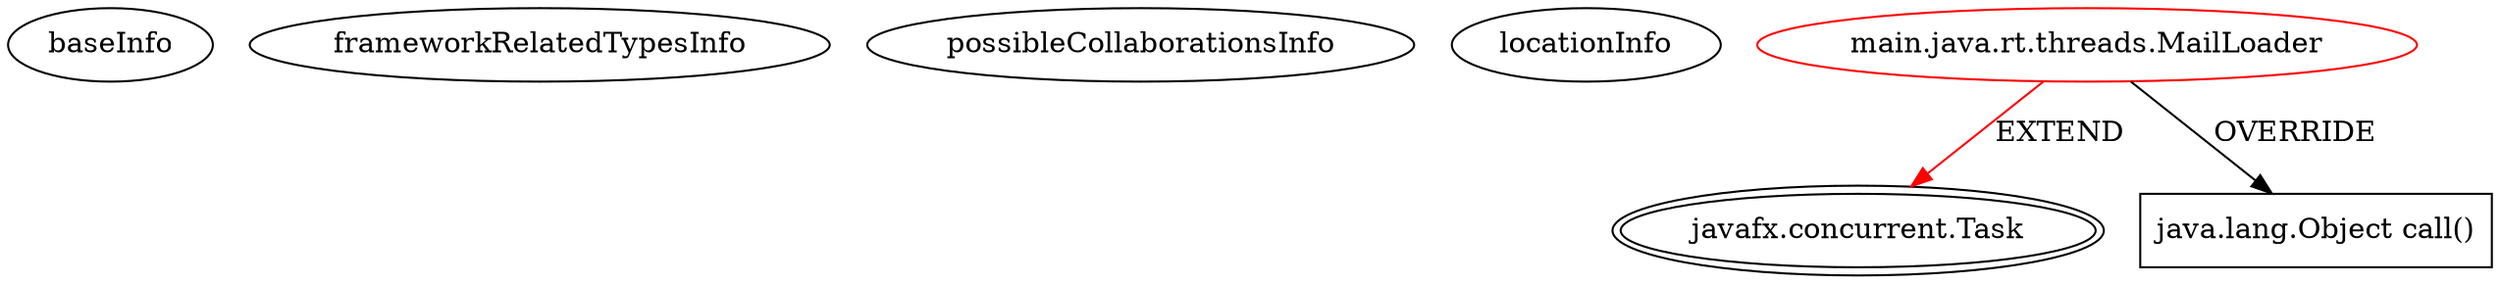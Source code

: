 digraph {
baseInfo[graphId=3753,category="extension_graph",isAnonymous=false,possibleRelation=false]
frameworkRelatedTypesInfo[0="javafx.concurrent.Task"]
possibleCollaborationsInfo[]
locationInfo[projectName="nazymko-drive_manager",filePath="/nazymko-drive_manager/drive_manager-master/src/main/java/rt/threads/MailLoader.java",contextSignature="MailLoader",graphId="3753"]
0[label="main.java.rt.threads.MailLoader",vertexType="ROOT_CLIENT_CLASS_DECLARATION",isFrameworkType=false,color=red]
1[label="javafx.concurrent.Task",vertexType="FRAMEWORK_CLASS_TYPE",isFrameworkType=true,peripheries=2]
2[label="java.lang.Object call()",vertexType="OVERRIDING_METHOD_DECLARATION",isFrameworkType=false,shape=box]
0->1[label="EXTEND",color=red]
0->2[label="OVERRIDE"]
}
